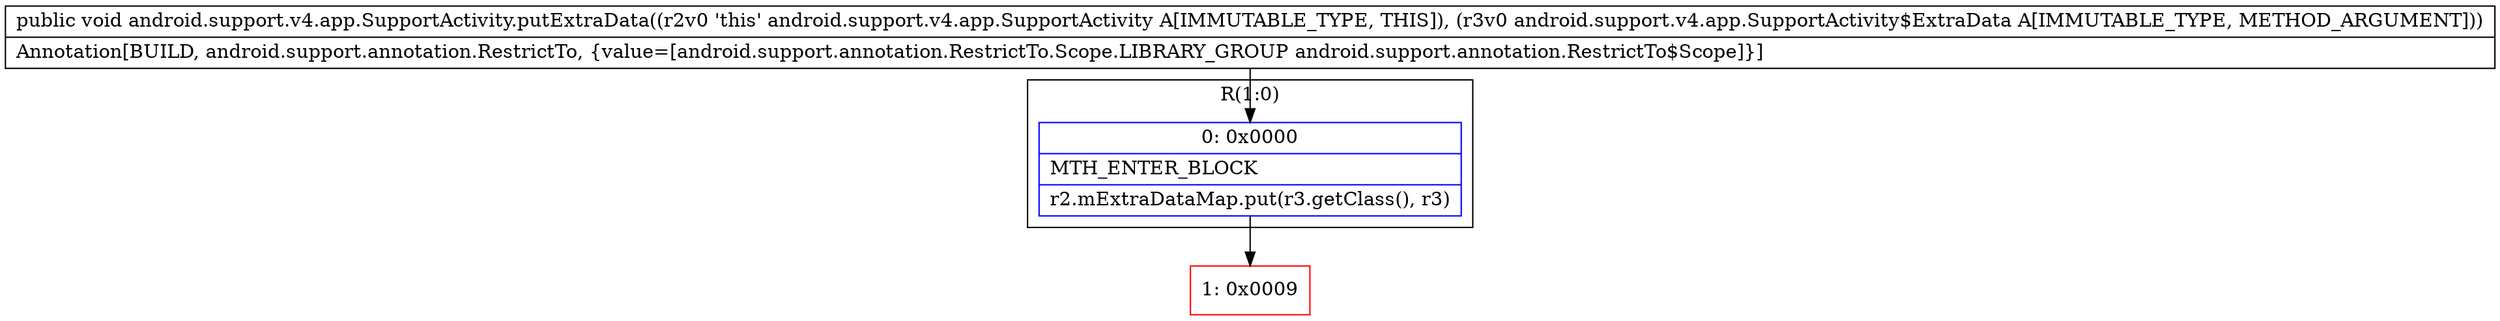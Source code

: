 digraph "CFG forandroid.support.v4.app.SupportActivity.putExtraData(Landroid\/support\/v4\/app\/SupportActivity$ExtraData;)V" {
subgraph cluster_Region_1294432824 {
label = "R(1:0)";
node [shape=record,color=blue];
Node_0 [shape=record,label="{0\:\ 0x0000|MTH_ENTER_BLOCK\l|r2.mExtraDataMap.put(r3.getClass(), r3)\l}"];
}
Node_1 [shape=record,color=red,label="{1\:\ 0x0009}"];
MethodNode[shape=record,label="{public void android.support.v4.app.SupportActivity.putExtraData((r2v0 'this' android.support.v4.app.SupportActivity A[IMMUTABLE_TYPE, THIS]), (r3v0 android.support.v4.app.SupportActivity$ExtraData A[IMMUTABLE_TYPE, METHOD_ARGUMENT]))  | Annotation[BUILD, android.support.annotation.RestrictTo, \{value=[android.support.annotation.RestrictTo.Scope.LIBRARY_GROUP android.support.annotation.RestrictTo$Scope]\}]\l}"];
MethodNode -> Node_0;
Node_0 -> Node_1;
}

